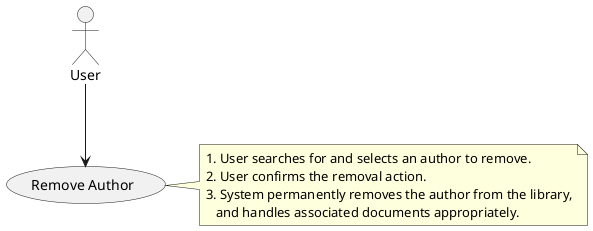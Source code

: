 @startuml RemoveAuthor
actor User  

usecase "Remove Author" as UC8

User --> UC8

note right of UC8
  1. User searches for and selects an author to remove.
  2. User confirms the removal action.
  3. System permanently removes the author from the library,
     and handles associated documents appropriately.
end note
@enduml
